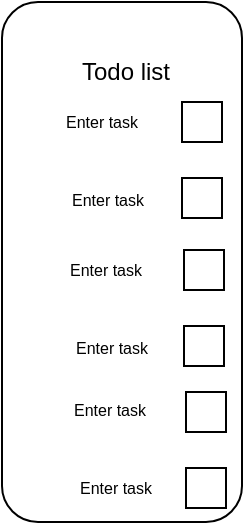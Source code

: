 <mxfile>
    <diagram id="gsGJNbK2JlbXUCSZsnDz" name="Page-1">
        <mxGraphModel dx="575" dy="499" grid="1" gridSize="10" guides="1" tooltips="1" connect="1" arrows="1" fold="1" page="1" pageScale="1" pageWidth="2600" pageHeight="900" math="0" shadow="0">
            <root>
                <mxCell id="0"/>
                <mxCell id="1" parent="0"/>
                <mxCell id="3" value="" style="rounded=1;whiteSpace=wrap;html=1;" vertex="1" parent="1">
                    <mxGeometry x="220" y="80" width="120" height="260" as="geometry"/>
                </mxCell>
                <mxCell id="4" value="" style="rounded=0;whiteSpace=wrap;html=1;" vertex="1" parent="1">
                    <mxGeometry x="310" y="130" width="20" height="20" as="geometry"/>
                </mxCell>
                <mxCell id="5" value="" style="rounded=0;whiteSpace=wrap;html=1;" vertex="1" parent="1">
                    <mxGeometry x="310" y="168" width="20" height="20" as="geometry"/>
                </mxCell>
                <mxCell id="6" value="" style="rounded=0;whiteSpace=wrap;html=1;" vertex="1" parent="1">
                    <mxGeometry x="311" y="204" width="20" height="20" as="geometry"/>
                </mxCell>
                <mxCell id="7" value="" style="rounded=0;whiteSpace=wrap;html=1;" vertex="1" parent="1">
                    <mxGeometry x="311" y="242" width="20" height="20" as="geometry"/>
                </mxCell>
                <mxCell id="8" value="" style="rounded=0;whiteSpace=wrap;html=1;" vertex="1" parent="1">
                    <mxGeometry x="312" y="275" width="20" height="20" as="geometry"/>
                </mxCell>
                <mxCell id="9" value="" style="rounded=0;whiteSpace=wrap;html=1;" vertex="1" parent="1">
                    <mxGeometry x="312" y="313" width="20" height="20" as="geometry"/>
                </mxCell>
                <mxCell id="10" value="Todo list" style="text;html=1;align=center;verticalAlign=middle;whiteSpace=wrap;rounded=0;" vertex="1" parent="1">
                    <mxGeometry x="252" y="100" width="60" height="30" as="geometry"/>
                </mxCell>
                <mxCell id="11" value="Enter task" style="text;html=1;align=center;verticalAlign=middle;whiteSpace=wrap;rounded=0;fontSize=8;" vertex="1" parent="1">
                    <mxGeometry x="240" y="125" width="60" height="30" as="geometry"/>
                </mxCell>
                <mxCell id="12" value="Enter task" style="text;html=1;align=center;verticalAlign=middle;whiteSpace=wrap;rounded=0;fontSize=8;" vertex="1" parent="1">
                    <mxGeometry x="243" y="164" width="60" height="30" as="geometry"/>
                </mxCell>
                <mxCell id="13" value="Enter task" style="text;html=1;align=center;verticalAlign=middle;whiteSpace=wrap;rounded=0;fontSize=8;" vertex="1" parent="1">
                    <mxGeometry x="242" y="199" width="60" height="30" as="geometry"/>
                </mxCell>
                <mxCell id="14" value="Enter task" style="text;html=1;align=center;verticalAlign=middle;whiteSpace=wrap;rounded=0;fontSize=8;" vertex="1" parent="1">
                    <mxGeometry x="245" y="238" width="60" height="30" as="geometry"/>
                </mxCell>
                <mxCell id="15" value="Enter task" style="text;html=1;align=center;verticalAlign=middle;whiteSpace=wrap;rounded=0;fontSize=8;" vertex="1" parent="1">
                    <mxGeometry x="244" y="269" width="60" height="30" as="geometry"/>
                </mxCell>
                <mxCell id="16" value="Enter task" style="text;html=1;align=center;verticalAlign=middle;whiteSpace=wrap;rounded=0;fontSize=8;" vertex="1" parent="1">
                    <mxGeometry x="247" y="308" width="60" height="30" as="geometry"/>
                </mxCell>
            </root>
        </mxGraphModel>
    </diagram>
</mxfile>